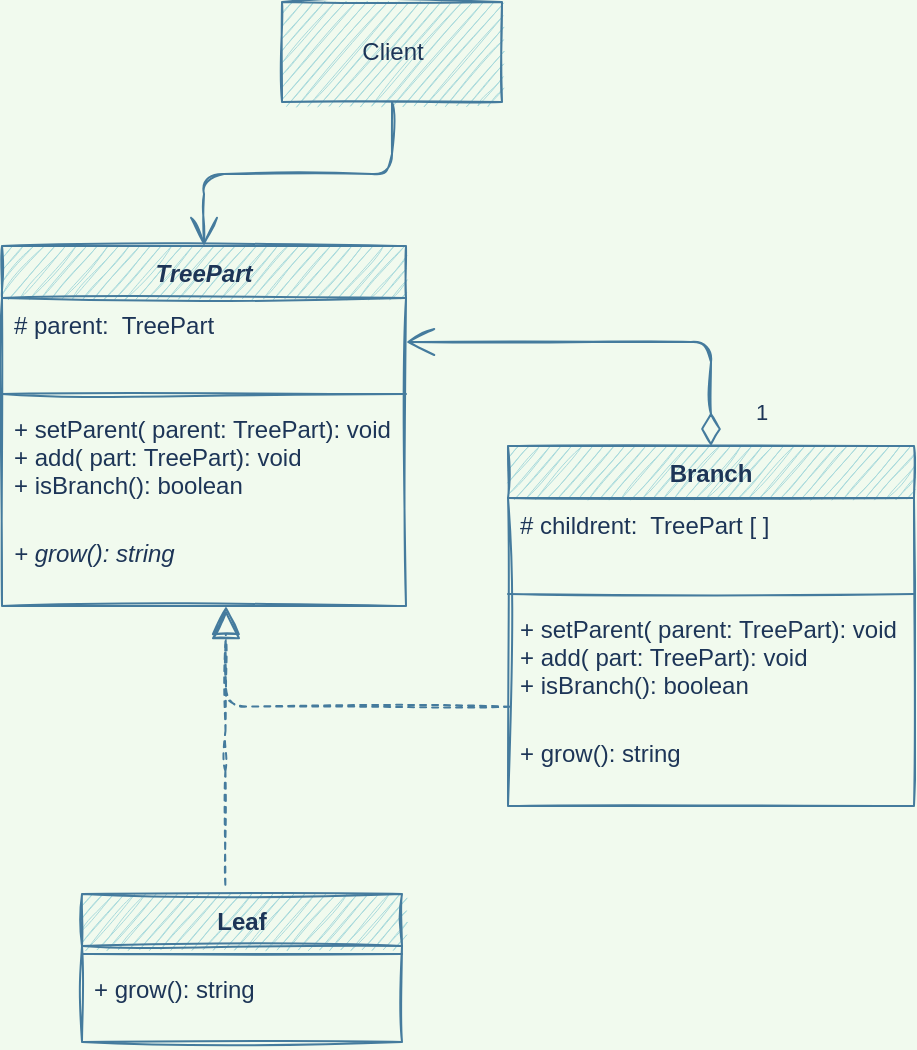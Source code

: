 <mxfile>
    <diagram id="50rE-pdvXiRbsZsO4x3o" name="Page-1">
        <mxGraphModel dx="518" dy="717" grid="0" gridSize="10" guides="1" tooltips="1" connect="1" arrows="1" fold="1" page="1" pageScale="1" pageWidth="827" pageHeight="1169" background="#F1FAEE" math="0" shadow="0">
            <root>
                <mxCell id="0"/>
                <mxCell id="1" parent="0"/>
                <mxCell id="2" value="Client" style="html=1;fillColor=#A8DADC;strokeColor=#457B9D;fontColor=#1D3557;sketch=1;" vertex="1" parent="1">
                    <mxGeometry x="188" y="18" width="110" height="50" as="geometry"/>
                </mxCell>
                <mxCell id="4" value="TreePart" style="swimlane;fontStyle=3;align=center;verticalAlign=top;childLayout=stackLayout;horizontal=1;startSize=26;horizontalStack=0;resizeParent=1;resizeParentMax=0;resizeLast=0;collapsible=1;marginBottom=0;fillColor=#A8DADC;strokeColor=#457B9D;fontColor=#1D3557;sketch=1;" vertex="1" parent="1">
                    <mxGeometry x="48" y="140" width="202" height="180" as="geometry"/>
                </mxCell>
                <mxCell id="5" value="# parent:  TreePart&#10;" style="text;strokeColor=none;fillColor=none;align=left;verticalAlign=top;spacingLeft=4;spacingRight=4;overflow=hidden;rotatable=0;points=[[0,0.5],[1,0.5]];portConstraint=eastwest;fontColor=#1D3557;sketch=1;" vertex="1" parent="4">
                    <mxGeometry y="26" width="202" height="44" as="geometry"/>
                </mxCell>
                <mxCell id="6" value="" style="line;strokeWidth=1;fillColor=none;align=left;verticalAlign=middle;spacingTop=-1;spacingLeft=3;spacingRight=3;rotatable=0;labelPosition=right;points=[];portConstraint=eastwest;labelBackgroundColor=#F1FAEE;strokeColor=#457B9D;fontColor=#1D3557;sketch=1;" vertex="1" parent="4">
                    <mxGeometry y="70" width="202" height="8" as="geometry"/>
                </mxCell>
                <mxCell id="7" value="+ setParent( parent: TreePart): void&#10;+ add( part: TreePart): void&#10;+ isBranch(): boolean&#10;" style="text;strokeColor=none;fillColor=none;align=left;verticalAlign=top;spacingLeft=4;spacingRight=4;overflow=hidden;rotatable=0;points=[[0,0.5],[1,0.5]];portConstraint=eastwest;fontColor=#1D3557;sketch=1;" vertex="1" parent="4">
                    <mxGeometry y="78" width="202" height="62" as="geometry"/>
                </mxCell>
                <mxCell id="8" value="+ grow(): string" style="text;strokeColor=none;fillColor=none;align=left;verticalAlign=top;spacingLeft=4;spacingRight=4;overflow=hidden;rotatable=0;points=[[0,0.5],[1,0.5]];portConstraint=eastwest;fontStyle=2;fontColor=#1D3557;sketch=1;" vertex="1" parent="4">
                    <mxGeometry y="140" width="202" height="40" as="geometry"/>
                </mxCell>
                <mxCell id="10" value="Branch" style="swimlane;fontStyle=1;align=center;verticalAlign=top;childLayout=stackLayout;horizontal=1;startSize=26;horizontalStack=0;resizeParent=1;resizeParentMax=0;resizeLast=0;collapsible=1;marginBottom=0;fillColor=#A8DADC;strokeColor=#457B9D;fontColor=#1D3557;sketch=1;" vertex="1" parent="1">
                    <mxGeometry x="301" y="240" width="203" height="180" as="geometry"/>
                </mxCell>
                <mxCell id="11" value="# childrent:  TreePart [ ]&#10;" style="text;strokeColor=none;fillColor=none;align=left;verticalAlign=top;spacingLeft=4;spacingRight=4;overflow=hidden;rotatable=0;points=[[0,0.5],[1,0.5]];portConstraint=eastwest;fontColor=#1D3557;sketch=1;" vertex="1" parent="10">
                    <mxGeometry y="26" width="203" height="44" as="geometry"/>
                </mxCell>
                <mxCell id="12" value="" style="line;strokeWidth=1;fillColor=none;align=left;verticalAlign=middle;spacingTop=-1;spacingLeft=3;spacingRight=3;rotatable=0;labelPosition=right;points=[];portConstraint=eastwest;labelBackgroundColor=#F1FAEE;strokeColor=#457B9D;fontColor=#1D3557;sketch=1;" vertex="1" parent="10">
                    <mxGeometry y="70" width="203" height="8" as="geometry"/>
                </mxCell>
                <mxCell id="13" value="+ setParent( parent: TreePart): void&#10;+ add( part: TreePart): void&#10;+ isBranch(): boolean&#10;" style="text;strokeColor=none;fillColor=none;align=left;verticalAlign=top;spacingLeft=4;spacingRight=4;overflow=hidden;rotatable=0;points=[[0,0.5],[1,0.5]];portConstraint=eastwest;fontColor=#1D3557;sketch=1;" vertex="1" parent="10">
                    <mxGeometry y="78" width="203" height="62" as="geometry"/>
                </mxCell>
                <mxCell id="14" value="+ grow(): string" style="text;strokeColor=none;fillColor=none;align=left;verticalAlign=top;spacingLeft=4;spacingRight=4;overflow=hidden;rotatable=0;points=[[0,0.5],[1,0.5]];portConstraint=eastwest;fontStyle=0;fontColor=#1D3557;sketch=1;" vertex="1" parent="10">
                    <mxGeometry y="140" width="203" height="40" as="geometry"/>
                </mxCell>
                <mxCell id="15" value="Leaf" style="swimlane;fontStyle=1;align=center;verticalAlign=top;childLayout=stackLayout;horizontal=1;startSize=26;horizontalStack=0;resizeParent=1;resizeParentMax=0;resizeLast=0;collapsible=1;marginBottom=0;fillColor=#A8DADC;strokeColor=#457B9D;fontColor=#1D3557;sketch=1;" vertex="1" parent="1">
                    <mxGeometry x="88" y="464" width="160" height="74" as="geometry"/>
                </mxCell>
                <mxCell id="17" value="" style="line;strokeWidth=1;fillColor=none;align=left;verticalAlign=middle;spacingTop=-1;spacingLeft=3;spacingRight=3;rotatable=0;labelPosition=right;points=[];portConstraint=eastwest;labelBackgroundColor=#F1FAEE;strokeColor=#457B9D;fontColor=#1D3557;sketch=1;" vertex="1" parent="15">
                    <mxGeometry y="26" width="160" height="8" as="geometry"/>
                </mxCell>
                <mxCell id="19" value="+ grow(): string" style="text;strokeColor=none;fillColor=none;align=left;verticalAlign=top;spacingLeft=4;spacingRight=4;overflow=hidden;rotatable=0;points=[[0,0.5],[1,0.5]];portConstraint=eastwest;fontStyle=0;fontColor=#1D3557;sketch=1;" vertex="1" parent="15">
                    <mxGeometry y="34" width="160" height="40" as="geometry"/>
                </mxCell>
                <mxCell id="20" value="" style="endArrow=open;endFill=1;endSize=12;html=1;entryX=0.5;entryY=0;entryDx=0;entryDy=0;exitX=0.5;exitY=1;exitDx=0;exitDy=0;labelBackgroundColor=#F1FAEE;strokeColor=#457B9D;fontColor=#1D3557;sketch=1;edgeStyle=orthogonalEdgeStyle;" edge="1" parent="1" source="2" target="4">
                    <mxGeometry width="160" relative="1" as="geometry">
                        <mxPoint x="280" y="100" as="sourcePoint"/>
                        <mxPoint x="340" y="370" as="targetPoint"/>
                    </mxGeometry>
                </mxCell>
                <mxCell id="21" value="" style="endArrow=block;dashed=1;endFill=0;endSize=12;html=1;exitX=0.005;exitY=0.844;exitDx=0;exitDy=0;exitPerimeter=0;edgeStyle=orthogonalEdgeStyle;labelBackgroundColor=#F1FAEE;strokeColor=#457B9D;fontColor=#1D3557;sketch=1;" edge="1" parent="1" source="13">
                    <mxGeometry width="160" relative="1" as="geometry">
                        <mxPoint x="180" y="370" as="sourcePoint"/>
                        <mxPoint x="160" y="322" as="targetPoint"/>
                        <Array as="points">
                            <mxPoint x="160" y="370"/>
                        </Array>
                    </mxGeometry>
                </mxCell>
                <mxCell id="22" value="" style="endArrow=block;dashed=1;endFill=0;endSize=12;html=1;exitX=0.448;exitY=-0.063;exitDx=0;exitDy=0;exitPerimeter=0;edgeStyle=orthogonalEdgeStyle;labelBackgroundColor=#F1FAEE;strokeColor=#457B9D;fontColor=#1D3557;sketch=1;" edge="1" parent="1" source="15">
                    <mxGeometry width="160" relative="1" as="geometry">
                        <mxPoint x="180" y="370" as="sourcePoint"/>
                        <mxPoint x="160" y="320" as="targetPoint"/>
                    </mxGeometry>
                </mxCell>
                <mxCell id="23" value="1" style="endArrow=open;html=1;endSize=12;startArrow=diamondThin;startSize=14;startFill=0;edgeStyle=orthogonalEdgeStyle;align=left;verticalAlign=bottom;exitX=0.5;exitY=0;exitDx=0;exitDy=0;labelBackgroundColor=#F1FAEE;strokeColor=#457B9D;fontColor=#1D3557;sketch=1;" edge="1" parent="1" source="10" target="5">
                    <mxGeometry x="-0.917" y="-20" relative="1" as="geometry">
                        <mxPoint x="180" y="370" as="sourcePoint"/>
                        <mxPoint x="340" y="370" as="targetPoint"/>
                        <mxPoint as="offset"/>
                    </mxGeometry>
                </mxCell>
            </root>
        </mxGraphModel>
    </diagram>
</mxfile>